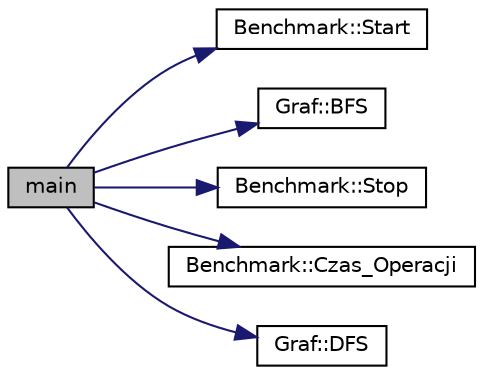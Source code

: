 digraph G
{
  edge [fontname="Helvetica",fontsize="10",labelfontname="Helvetica",labelfontsize="10"];
  node [fontname="Helvetica",fontsize="10",shape=record];
  rankdir="LR";
  Node1 [label="main",height=0.2,width=0.4,color="black", fillcolor="grey75", style="filled" fontcolor="black"];
  Node1 -> Node2 [color="midnightblue",fontsize="10",style="solid",fontname="Helvetica"];
  Node2 [label="Benchmark::Start",height=0.2,width=0.4,color="black", fillcolor="white", style="filled",URL="$class_benchmark.html#ac55ca7809108ed22a644d6d41071d187",tooltip="Funkcja startujaca zegar. Funkcja odpala zegar, ktory liczy czas zapelnienia stosu czy tez kolejki da..."];
  Node1 -> Node3 [color="midnightblue",fontsize="10",style="solid",fontname="Helvetica"];
  Node3 [label="Graf::BFS",height=0.2,width=0.4,color="black", fillcolor="white", style="filled",URL="$class_graf.html#a3447a562d3ac0bb21009068bbed51037",tooltip="Algorytm szukania BFS (Breadth-first search). Jest to algorytm przeszukiwania wszerz. BFS przeszukuje graf od zadanego wierzcholka i nastepnie odwiedza wszystkie wierzcholki ktore sa osiagalne dla tego wierzcholka. Algorytm ten zostal napisany z wykorzystaniem standardowych bibliotek."];
  Node1 -> Node4 [color="midnightblue",fontsize="10",style="solid",fontname="Helvetica"];
  Node4 [label="Benchmark::Stop",height=0.2,width=0.4,color="black", fillcolor="white", style="filled",URL="$class_benchmark.html#aa3ca94f8984beb0ecbfa77d50cbe5c3a",tooltip="Funkcja zatrzymujaca zegar. Funkcja zatrzymuje zegar, ktory liczy czas zapelnienia stosu czy tez kole..."];
  Node1 -> Node5 [color="midnightblue",fontsize="10",style="solid",fontname="Helvetica"];
  Node5 [label="Benchmark::Czas_Operacji",height=0.2,width=0.4,color="black", fillcolor="white", style="filled",URL="$class_benchmark.html#aee4890492aa777816da1d63fa7a8c4c2",tooltip="Funkcja zawieracaja czas operacji zegaru. Funkcja zwraca nam czas calkowity wykonanej operacji w ms..."];
  Node1 -> Node6 [color="midnightblue",fontsize="10",style="solid",fontname="Helvetica"];
  Node6 [label="Graf::DFS",height=0.2,width=0.4,color="black", fillcolor="white", style="filled",URL="$class_graf.html#ac2bd41a79316010abcb8e914d0cb6d98",tooltip="Algorytm szukania DFS (Depth-firstsearch). Jest to algorytm przeszukiwania w glab grafu..."];
}
